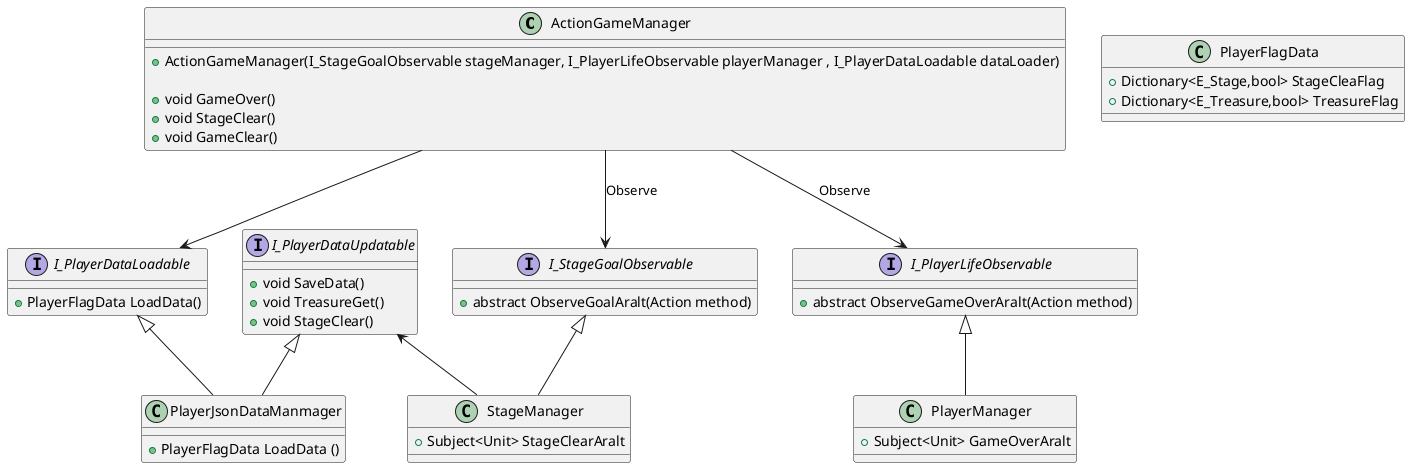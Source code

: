 @startuml ActionGameManager

    class ActionGameManager{
        + ActionGameManager(I_StageGoalObservable stageManager, I_PlayerLifeObservable playerManager , I_PlayerDataLoadable dataLoader)

        + void GameOver()
        + void StageClear()
        + void GameClear()
    }

    class PlayerJsonDataManmager{
        + PlayerFlagData LoadData () 
    }

    class PlayerFlagData{
        + Dictionary<E_Stage,bool> StageCleaFlag
        + Dictionary<E_Treasure,bool> TreasureFlag
    }

    class PlayerManager{
        + Subject<Unit> GameOverAralt
    }

    class StageManager{
        + Subject<Unit> StageClearAralt
    }

    interface I_PlayerDataLoadable{
        + PlayerFlagData LoadData()
    }

    interface I_PlayerDataUpdatable{
        + void SaveData()
        + void TreasureGet()
        + void StageClear()
    }

    interface I_StageGoalObservable{
        + abstract ObserveGoalAralt(Action method)
    }

    interface I_PlayerLifeObservable{
        + abstract ObserveGameOverAralt(Action method)
    }

    ActionGameManager --> I_PlayerLifeObservable : Observe
    ActionGameManager --> I_StageGoalObservable : Observe
    
    PlayerManager -up-|> I_PlayerLifeObservable
    
    StageManager -up-|> I_StageGoalObservable

    PlayerJsonDataManmager -up-|> I_PlayerDataLoadable
    PlayerJsonDataManmager -up-|> I_PlayerDataUpdatable

    StageManager -left-> I_PlayerDataUpdatable
    ActionGameManager --> I_PlayerDataLoadable



@enduml